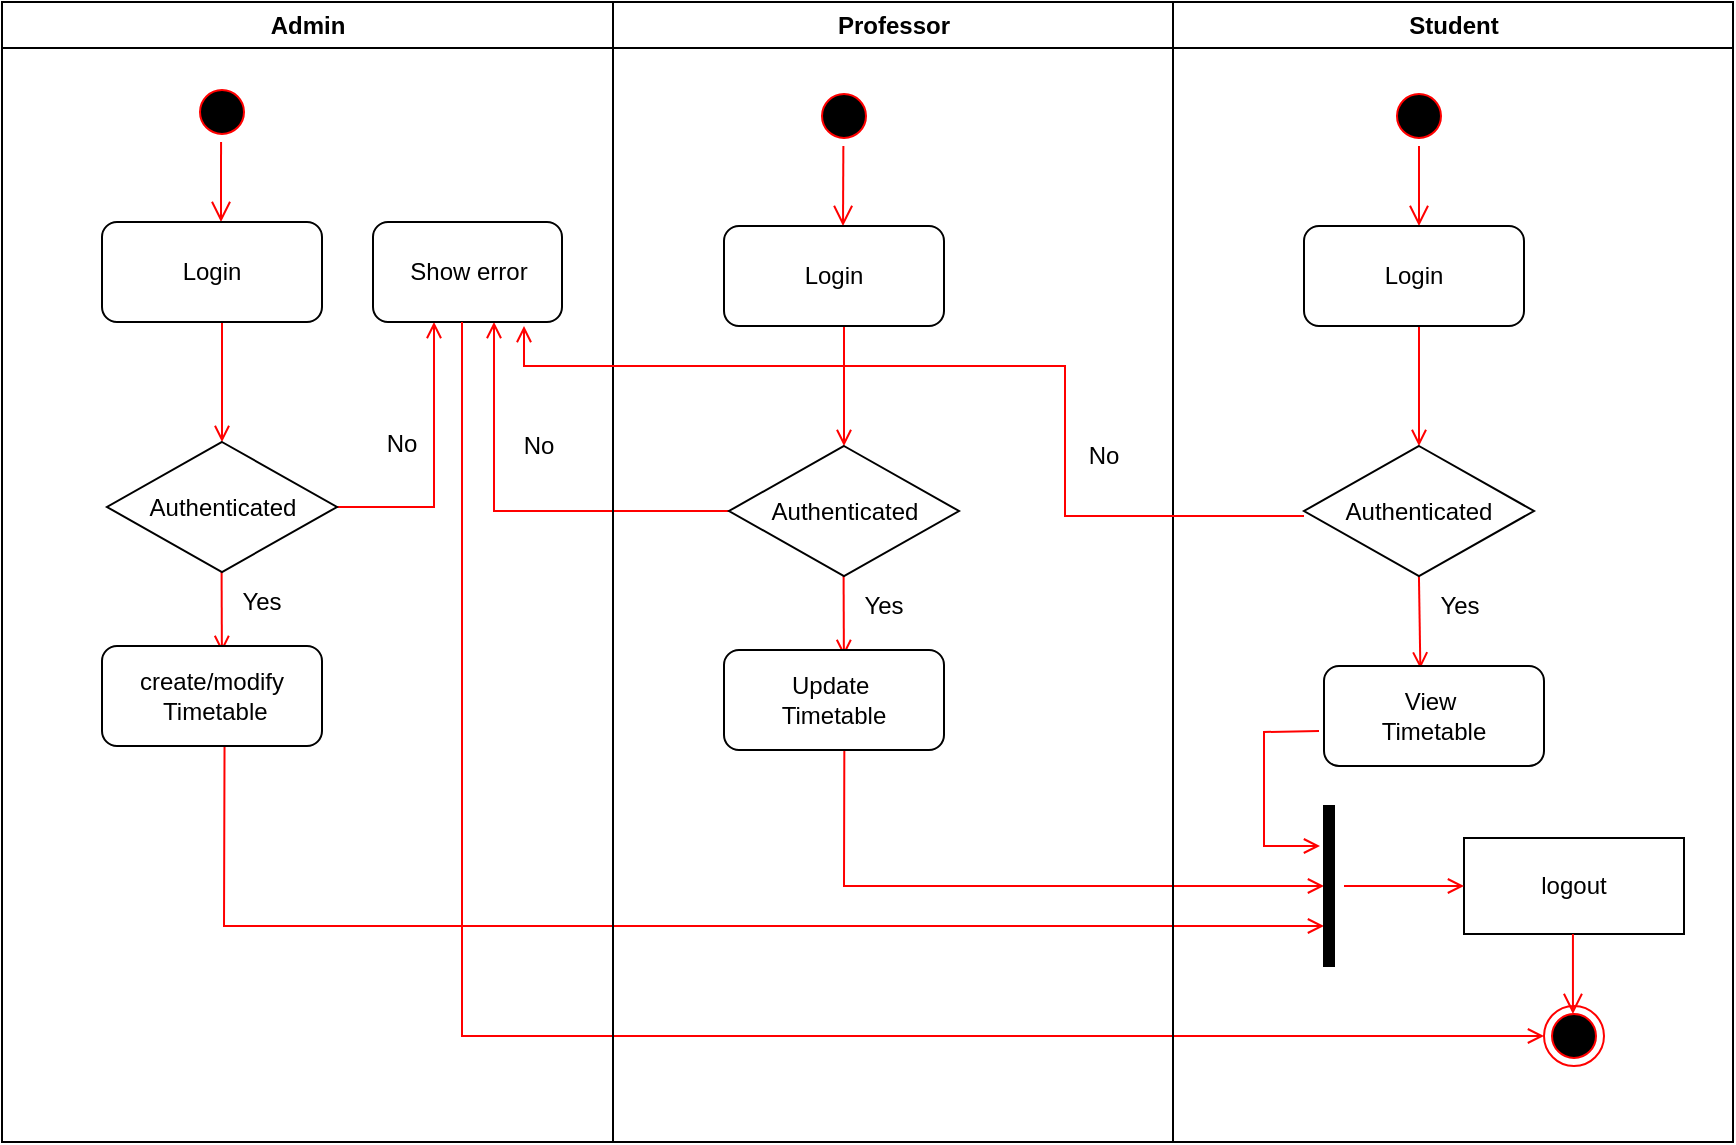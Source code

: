<mxfile version="26.2.4">
  <diagram name="Page-1" id="e7e014a7-5840-1c2e-5031-d8a46d1fe8dd">
    <mxGraphModel dx="1711" dy="749" grid="1" gridSize="10" guides="1" tooltips="1" connect="1" arrows="1" fold="1" page="1" pageScale="1" pageWidth="1169" pageHeight="826" background="none" math="0" shadow="0">
      <root>
        <mxCell id="0" />
        <mxCell id="1" parent="0" />
        <mxCell id="2" value="Admin" style="swimlane;whiteSpace=wrap" parent="1" vertex="1">
          <mxGeometry x="139" y="128" width="305.5" height="570" as="geometry" />
        </mxCell>
        <mxCell id="5" value="" style="ellipse;shape=startState;fillColor=#000000;strokeColor=#ff0000;" parent="2" vertex="1">
          <mxGeometry x="95" y="40" width="30" height="30" as="geometry" />
        </mxCell>
        <mxCell id="6" value="" style="edgeStyle=elbowEdgeStyle;elbow=horizontal;verticalAlign=bottom;endArrow=open;endSize=8;strokeColor=#FF0000;endFill=1;rounded=0" parent="2" edge="1">
          <mxGeometry x="100" y="40" as="geometry">
            <mxPoint x="109.475" y="110" as="targetPoint" />
            <mxPoint x="109.52" y="70" as="sourcePoint" />
          </mxGeometry>
        </mxCell>
        <mxCell id="9" value="" style="endArrow=open;strokeColor=#FF0000;endFill=1;rounded=0;entryX=0.5;entryY=0;entryDx=0;entryDy=0;" parent="2" target="8SXFjsHuoXWAGEKIt5Aw-41" edge="1">
          <mxGeometry relative="1" as="geometry">
            <mxPoint x="110" y="160" as="sourcePoint" />
            <mxPoint x="115" y="220" as="targetPoint" />
          </mxGeometry>
        </mxCell>
        <mxCell id="11" value="" style="endArrow=open;strokeColor=#FF0000;endFill=1;rounded=0" parent="2" edge="1">
          <mxGeometry relative="1" as="geometry">
            <mxPoint x="109.74" y="270" as="sourcePoint" />
            <mxPoint x="109.944" y="325" as="targetPoint" />
          </mxGeometry>
        </mxCell>
        <mxCell id="12" value="" style="edgeStyle=elbowEdgeStyle;elbow=horizontal;strokeColor=#FF0000;endArrow=open;endFill=1;rounded=0;exitX=1;exitY=0.5;exitDx=0;exitDy=0;" parent="2" source="8SXFjsHuoXWAGEKIt5Aw-41" edge="1">
          <mxGeometry width="100" height="100" relative="1" as="geometry">
            <mxPoint x="245.5" y="407.5" as="sourcePoint" />
            <mxPoint x="216" y="160" as="targetPoint" />
            <Array as="points">
              <mxPoint x="216" y="272" />
            </Array>
          </mxGeometry>
        </mxCell>
        <mxCell id="8SXFjsHuoXWAGEKIt5Aw-41" value="Authenticated" style="rhombus;whiteSpace=wrap;html=1;" vertex="1" parent="2">
          <mxGeometry x="52.5" y="220" width="115" height="65" as="geometry" />
        </mxCell>
        <mxCell id="8SXFjsHuoXWAGEKIt5Aw-47" value="Yes" style="text;html=1;align=center;verticalAlign=middle;whiteSpace=wrap;rounded=0;" vertex="1" parent="2">
          <mxGeometry x="100" y="285" width="60" height="30" as="geometry" />
        </mxCell>
        <mxCell id="8SXFjsHuoXWAGEKIt5Aw-48" value="No" style="text;html=1;align=center;verticalAlign=middle;whiteSpace=wrap;rounded=0;" vertex="1" parent="2">
          <mxGeometry x="170" y="210" width="60" height="22" as="geometry" />
        </mxCell>
        <mxCell id="8SXFjsHuoXWAGEKIt5Aw-49" value="" style="endArrow=open;strokeColor=#FF0000;endFill=1;rounded=0;exitX=0.557;exitY=0.965;exitDx=0;exitDy=0;exitPerimeter=0;" edge="1" parent="2" source="8SXFjsHuoXWAGEKIt5Aw-79">
          <mxGeometry relative="1" as="geometry">
            <mxPoint x="109.62" y="375" as="sourcePoint" />
            <mxPoint x="661" y="462" as="targetPoint" />
            <Array as="points">
              <mxPoint x="111" y="462" />
            </Array>
          </mxGeometry>
        </mxCell>
        <mxCell id="8SXFjsHuoXWAGEKIt5Aw-63" value="" style="edgeStyle=elbowEdgeStyle;elbow=horizontal;strokeColor=#FF0000;endArrow=open;endFill=1;rounded=0;exitX=0;exitY=0.5;exitDx=0;exitDy=0;" edge="1" parent="2" source="8SXFjsHuoXWAGEKIt5Aw-84">
          <mxGeometry width="100" height="100" relative="1" as="geometry">
            <mxPoint x="335.5" y="254.5" as="sourcePoint" />
            <mxPoint x="246" y="160" as="targetPoint" />
            <Array as="points">
              <mxPoint x="246" y="212" />
            </Array>
          </mxGeometry>
        </mxCell>
        <mxCell id="8SXFjsHuoXWAGEKIt5Aw-65" value="No" style="text;html=1;align=center;verticalAlign=middle;whiteSpace=wrap;rounded=0;" vertex="1" parent="2">
          <mxGeometry x="245.5" y="210" width="44.5" height="24" as="geometry" />
        </mxCell>
        <mxCell id="8SXFjsHuoXWAGEKIt5Aw-78" value="Login" style="rounded=1;whiteSpace=wrap;html=1;" vertex="1" parent="2">
          <mxGeometry x="50" y="110" width="110" height="50" as="geometry" />
        </mxCell>
        <mxCell id="8SXFjsHuoXWAGEKIt5Aw-79" value="&lt;span style=&quot;text-wrap-mode: nowrap;&quot;&gt;create/modify&lt;/span&gt;&lt;br style=&quot;padding: 0px; margin: 0px; text-wrap-mode: nowrap;&quot;&gt;&lt;span style=&quot;text-wrap-mode: nowrap;&quot;&gt;&amp;nbsp;Timetable&lt;/span&gt;" style="rounded=1;whiteSpace=wrap;html=1;" vertex="1" parent="2">
          <mxGeometry x="50" y="322" width="110" height="50" as="geometry" />
        </mxCell>
        <mxCell id="8SXFjsHuoXWAGEKIt5Aw-89" value="Show error" style="rounded=1;whiteSpace=wrap;html=1;" vertex="1" parent="2">
          <mxGeometry x="185.5" y="110" width="94.5" height="50" as="geometry" />
        </mxCell>
        <mxCell id="8SXFjsHuoXWAGEKIt5Aw-105" value="" style="endArrow=open;strokeColor=#FF0000;endFill=1;rounded=0;entryX=0;entryY=0.5;entryDx=0;entryDy=0;" edge="1" parent="2" target="8SXFjsHuoXWAGEKIt5Aw-101">
          <mxGeometry relative="1" as="geometry">
            <mxPoint x="230" y="160" as="sourcePoint" />
            <mxPoint x="230" y="220" as="targetPoint" />
            <Array as="points">
              <mxPoint x="230" y="517" />
            </Array>
          </mxGeometry>
        </mxCell>
        <mxCell id="3" value="Professor" style="swimlane;whiteSpace=wrap" parent="1" vertex="1">
          <mxGeometry x="444.5" y="128" width="280" height="570" as="geometry" />
        </mxCell>
        <mxCell id="8SXFjsHuoXWAGEKIt5Aw-80" value="" style="ellipse;shape=startState;fillColor=#000000;strokeColor=#ff0000;" vertex="1" parent="3">
          <mxGeometry x="100.5" y="42" width="30" height="30" as="geometry" />
        </mxCell>
        <mxCell id="8SXFjsHuoXWAGEKIt5Aw-81" value="" style="edgeStyle=elbowEdgeStyle;elbow=horizontal;verticalAlign=bottom;endArrow=open;endSize=8;strokeColor=#FF0000;endFill=1;rounded=0" edge="1" parent="3">
          <mxGeometry x="-180" y="40" as="geometry">
            <mxPoint x="115.135" y="112" as="targetPoint" />
            <mxPoint x="115.18" y="72" as="sourcePoint" />
          </mxGeometry>
        </mxCell>
        <mxCell id="8SXFjsHuoXWAGEKIt5Aw-82" value="" style="endArrow=open;strokeColor=#FF0000;endFill=1;rounded=0;entryX=0.5;entryY=0;entryDx=0;entryDy=0;" edge="1" target="8SXFjsHuoXWAGEKIt5Aw-84" parent="3">
          <mxGeometry relative="1" as="geometry">
            <mxPoint x="115.5" y="162" as="sourcePoint" />
            <mxPoint x="120.5" y="222" as="targetPoint" />
          </mxGeometry>
        </mxCell>
        <mxCell id="8SXFjsHuoXWAGEKIt5Aw-83" value="" style="endArrow=open;strokeColor=#FF0000;endFill=1;rounded=0" edge="1" parent="3">
          <mxGeometry relative="1" as="geometry">
            <mxPoint x="115.24" y="272" as="sourcePoint" />
            <mxPoint x="115.444" y="327" as="targetPoint" />
          </mxGeometry>
        </mxCell>
        <mxCell id="8SXFjsHuoXWAGEKIt5Aw-84" value="Authenticated" style="rhombus;whiteSpace=wrap;html=1;" vertex="1" parent="3">
          <mxGeometry x="58" y="222" width="115" height="65" as="geometry" />
        </mxCell>
        <mxCell id="8SXFjsHuoXWAGEKIt5Aw-85" value="Yes" style="text;html=1;align=center;verticalAlign=middle;whiteSpace=wrap;rounded=0;" vertex="1" parent="3">
          <mxGeometry x="105.5" y="287" width="60" height="30" as="geometry" />
        </mxCell>
        <mxCell id="8SXFjsHuoXWAGEKIt5Aw-86" value="" style="endArrow=open;strokeColor=#FF0000;endFill=1;rounded=0;exitX=0.547;exitY=0.969;exitDx=0;exitDy=0;exitPerimeter=0;" edge="1" source="8SXFjsHuoXWAGEKIt5Aw-88" parent="3">
          <mxGeometry relative="1" as="geometry">
            <mxPoint x="115.12" y="377" as="sourcePoint" />
            <mxPoint x="355.5" y="442" as="targetPoint" />
            <Array as="points">
              <mxPoint x="115.5" y="442" />
            </Array>
          </mxGeometry>
        </mxCell>
        <mxCell id="8SXFjsHuoXWAGEKIt5Aw-87" value="Login" style="rounded=1;whiteSpace=wrap;html=1;" vertex="1" parent="3">
          <mxGeometry x="55.5" y="112" width="110" height="50" as="geometry" />
        </mxCell>
        <mxCell id="8SXFjsHuoXWAGEKIt5Aw-88" value="&lt;span style=&quot;text-wrap-mode: nowrap;&quot;&gt;Update&amp;nbsp;&lt;/span&gt;&lt;div&gt;&lt;span style=&quot;text-wrap-mode: nowrap;&quot;&gt;Timetable&lt;/span&gt;&lt;/div&gt;" style="rounded=1;whiteSpace=wrap;html=1;" vertex="1" parent="3">
          <mxGeometry x="55.5" y="324" width="110" height="50" as="geometry" />
        </mxCell>
        <mxCell id="8SXFjsHuoXWAGEKIt5Aw-91" value="No" style="text;html=1;align=center;verticalAlign=middle;whiteSpace=wrap;rounded=0;" vertex="1" parent="3">
          <mxGeometry x="215.5" y="212" width="60" height="30" as="geometry" />
        </mxCell>
        <mxCell id="4" value="Student" style="swimlane;whiteSpace=wrap" parent="1" vertex="1">
          <mxGeometry x="724.5" y="128" width="280" height="570" as="geometry" />
        </mxCell>
        <mxCell id="8SXFjsHuoXWAGEKIt5Aw-67" value="" style="ellipse;shape=startState;fillColor=#000000;strokeColor=#ff0000;" vertex="1" parent="4">
          <mxGeometry x="108" y="42" width="30" height="30" as="geometry" />
        </mxCell>
        <mxCell id="8SXFjsHuoXWAGEKIt5Aw-68" value="" style="edgeStyle=elbowEdgeStyle;elbow=horizontal;verticalAlign=bottom;endArrow=open;endSize=8;strokeColor=#FF0000;endFill=1;rounded=0" edge="1" source="8SXFjsHuoXWAGEKIt5Aw-67" parent="4">
          <mxGeometry x="-460" y="40" as="geometry">
            <mxPoint x="123" y="112" as="targetPoint" />
            <Array as="points">
              <mxPoint x="123" y="82" />
            </Array>
          </mxGeometry>
        </mxCell>
        <mxCell id="8SXFjsHuoXWAGEKIt5Aw-70" value="" style="endArrow=open;strokeColor=#FF0000;endFill=1;rounded=0;entryX=0.5;entryY=0;entryDx=0;entryDy=0;" edge="1" target="8SXFjsHuoXWAGEKIt5Aw-73" parent="4">
          <mxGeometry relative="1" as="geometry">
            <mxPoint x="123" y="162" as="sourcePoint" />
            <mxPoint x="128" y="222" as="targetPoint" />
          </mxGeometry>
        </mxCell>
        <mxCell id="8SXFjsHuoXWAGEKIt5Aw-72" value="" style="endArrow=open;strokeColor=#FF0000;endFill=1;rounded=0;entryX=0.438;entryY=0.025;entryDx=0;entryDy=0;entryPerimeter=0;" edge="1" parent="4" target="8SXFjsHuoXWAGEKIt5Aw-104">
          <mxGeometry relative="1" as="geometry">
            <mxPoint x="122.74" y="272" as="sourcePoint" />
            <mxPoint x="122.944" y="327" as="targetPoint" />
          </mxGeometry>
        </mxCell>
        <mxCell id="8SXFjsHuoXWAGEKIt5Aw-73" value="Authenticated" style="rhombus;whiteSpace=wrap;html=1;" vertex="1" parent="4">
          <mxGeometry x="65.5" y="222" width="115" height="65" as="geometry" />
        </mxCell>
        <mxCell id="8SXFjsHuoXWAGEKIt5Aw-74" value="logout" style="rounded=0;whiteSpace=wrap;html=1;" vertex="1" parent="4">
          <mxGeometry x="145.5" y="418" width="110" height="48" as="geometry" />
        </mxCell>
        <mxCell id="8SXFjsHuoXWAGEKIt5Aw-75" value="Yes" style="text;html=1;align=center;verticalAlign=middle;whiteSpace=wrap;rounded=0;" vertex="1" parent="4">
          <mxGeometry x="113" y="287" width="60" height="30" as="geometry" />
        </mxCell>
        <mxCell id="8SXFjsHuoXWAGEKIt5Aw-76" value="" style="endArrow=open;strokeColor=#FF0000;endFill=1;rounded=0;exitX=0;exitY=0.75;exitDx=0;exitDy=0;" edge="1" parent="4">
          <mxGeometry relative="1" as="geometry">
            <mxPoint x="73" y="364.5" as="sourcePoint" />
            <mxPoint x="73.5" y="422" as="targetPoint" />
            <Array as="points">
              <mxPoint x="45.5" y="365" />
              <mxPoint x="45.5" y="422" />
            </Array>
          </mxGeometry>
        </mxCell>
        <mxCell id="8SXFjsHuoXWAGEKIt5Aw-90" value="" style="edgeStyle=orthogonalEdgeStyle;elbow=horizontal;strokeColor=#FF0000;endArrow=open;endFill=1;rounded=0;exitX=0;exitY=0.5;exitDx=0;exitDy=0;" edge="1" parent="4">
          <mxGeometry width="100" height="100" relative="1" as="geometry">
            <mxPoint x="65.5" y="257" as="sourcePoint" />
            <mxPoint x="-324.5" y="162" as="targetPoint" />
            <Array as="points">
              <mxPoint x="-54" y="257" />
              <mxPoint x="-54" y="182" />
              <mxPoint x="-324" y="182" />
            </Array>
          </mxGeometry>
        </mxCell>
        <mxCell id="8SXFjsHuoXWAGEKIt5Aw-97" value="" style="html=1;points=[];perimeter=orthogonalPerimeter;fillColor=strokeColor;" vertex="1" parent="4">
          <mxGeometry x="75.5" y="402" width="5" height="80" as="geometry" />
        </mxCell>
        <mxCell id="8SXFjsHuoXWAGEKIt5Aw-99" value="" style="endArrow=open;strokeColor=#FF0000;endFill=1;rounded=0;entryX=0;entryY=0.5;entryDx=0;entryDy=0;" edge="1" parent="4" target="8SXFjsHuoXWAGEKIt5Aw-74">
          <mxGeometry relative="1" as="geometry">
            <mxPoint x="85.5" y="442" as="sourcePoint" />
            <mxPoint x="122.47" y="512" as="targetPoint" />
          </mxGeometry>
        </mxCell>
        <mxCell id="8SXFjsHuoXWAGEKIt5Aw-100" value="" style="edgeStyle=elbowEdgeStyle;elbow=horizontal;verticalAlign=bottom;endArrow=open;endSize=8;strokeColor=#FF0000;endFill=1;rounded=0" edge="1" parent="4">
          <mxGeometry x="-460" y="40" as="geometry">
            <mxPoint x="199.97" y="506" as="targetPoint" />
            <mxPoint x="199.97" y="466" as="sourcePoint" />
            <Array as="points">
              <mxPoint x="199.97" y="476" />
            </Array>
          </mxGeometry>
        </mxCell>
        <mxCell id="8SXFjsHuoXWAGEKIt5Aw-101" value="" style="ellipse;html=1;shape=endState;fillColor=#000000;strokeColor=#ff0000;" vertex="1" parent="4">
          <mxGeometry x="185.5" y="502" width="30" height="30" as="geometry" />
        </mxCell>
        <mxCell id="8SXFjsHuoXWAGEKIt5Aw-103" value="Login" style="rounded=1;whiteSpace=wrap;html=1;" vertex="1" parent="4">
          <mxGeometry x="65.5" y="112" width="110" height="50" as="geometry" />
        </mxCell>
        <mxCell id="8SXFjsHuoXWAGEKIt5Aw-104" value="&lt;span style=&quot;text-wrap-mode: nowrap;&quot;&gt;View&amp;nbsp;&lt;/span&gt;&lt;div&gt;&lt;span style=&quot;text-wrap-mode: nowrap;&quot;&gt;Timetable&lt;/span&gt;&lt;/div&gt;" style="rounded=1;whiteSpace=wrap;html=1;" vertex="1" parent="4">
          <mxGeometry x="75.5" y="332" width="110" height="50" as="geometry" />
        </mxCell>
      </root>
    </mxGraphModel>
  </diagram>
</mxfile>
